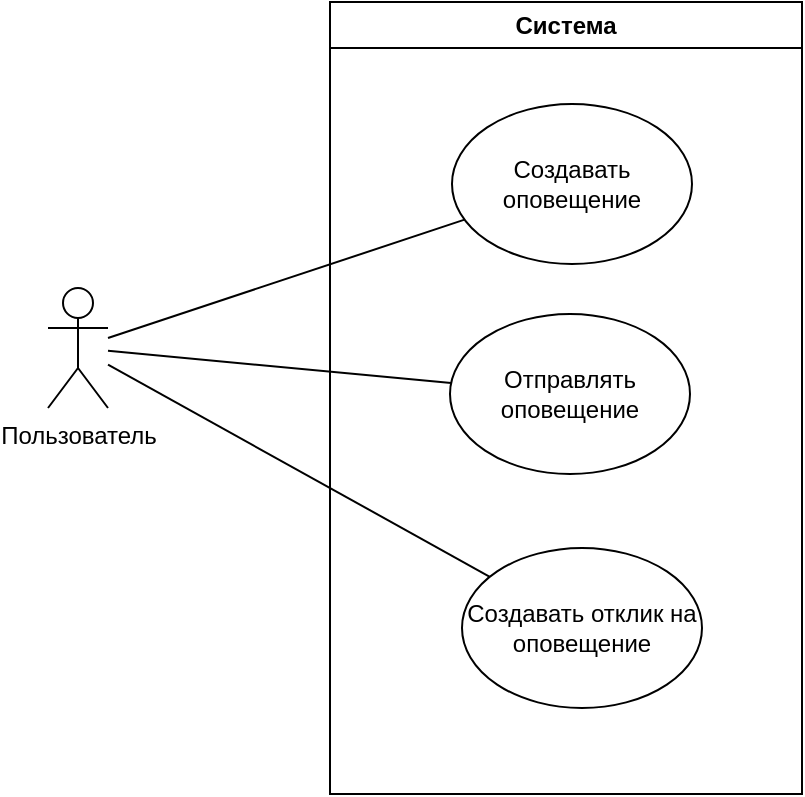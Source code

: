 <mxfile version="24.4.0" type="github" pages="5">
  <diagram name="use-case" id="9ZmzEBOo0Ev5dIL-j1Jn">
    <mxGraphModel dx="954" dy="622" grid="0" gridSize="10" guides="0" tooltips="1" connect="1" arrows="1" fold="1" page="0" pageScale="1" pageWidth="850" pageHeight="1100" math="0" shadow="0">
      <root>
        <mxCell id="0" />
        <mxCell id="1" parent="0" />
        <mxCell id="AkTV5vrw47WEEAWnuP5z-3" style="rounded=0;orthogonalLoop=1;jettySize=auto;html=1;endArrow=none;endFill=0;" edge="1" parent="1" source="AkTV5vrw47WEEAWnuP5z-1" target="AkTV5vrw47WEEAWnuP5z-2">
          <mxGeometry relative="1" as="geometry" />
        </mxCell>
        <mxCell id="AkTV5vrw47WEEAWnuP5z-1" value="Пользователь" style="shape=umlActor;verticalLabelPosition=bottom;verticalAlign=top;html=1;outlineConnect=0;" vertex="1" parent="1">
          <mxGeometry x="177" y="304" width="30" height="60" as="geometry" />
        </mxCell>
        <mxCell id="AkTV5vrw47WEEAWnuP5z-6" value="Система" style="swimlane;whiteSpace=wrap;html=1;" vertex="1" parent="1">
          <mxGeometry x="318" y="161" width="236" height="396" as="geometry" />
        </mxCell>
        <mxCell id="AkTV5vrw47WEEAWnuP5z-2" value="Создавать оповещение" style="ellipse;whiteSpace=wrap;html=1;" vertex="1" parent="AkTV5vrw47WEEAWnuP5z-6">
          <mxGeometry x="61" y="51" width="120" height="80" as="geometry" />
        </mxCell>
        <mxCell id="AkTV5vrw47WEEAWnuP5z-7" value="Отправлять оповещение" style="ellipse;whiteSpace=wrap;html=1;" vertex="1" parent="AkTV5vrw47WEEAWnuP5z-6">
          <mxGeometry x="60" y="156" width="120" height="80" as="geometry" />
        </mxCell>
        <mxCell id="AkTV5vrw47WEEAWnuP5z-9" value="Создавать отклик на оповещение" style="ellipse;whiteSpace=wrap;html=1;" vertex="1" parent="AkTV5vrw47WEEAWnuP5z-6">
          <mxGeometry x="66" y="273" width="120" height="80" as="geometry" />
        </mxCell>
        <mxCell id="AkTV5vrw47WEEAWnuP5z-8" style="rounded=0;orthogonalLoop=1;jettySize=auto;html=1;endArrow=none;endFill=0;" edge="1" parent="1" source="AkTV5vrw47WEEAWnuP5z-1" target="AkTV5vrw47WEEAWnuP5z-7">
          <mxGeometry relative="1" as="geometry">
            <mxPoint x="199" y="336" as="sourcePoint" />
            <mxPoint x="392" y="295" as="targetPoint" />
          </mxGeometry>
        </mxCell>
        <mxCell id="AkTV5vrw47WEEAWnuP5z-10" style="rounded=0;orthogonalLoop=1;jettySize=auto;html=1;endArrow=none;endFill=0;" edge="1" parent="1" source="AkTV5vrw47WEEAWnuP5z-1" target="AkTV5vrw47WEEAWnuP5z-9">
          <mxGeometry relative="1" as="geometry">
            <mxPoint x="199" y="341" as="sourcePoint" />
            <mxPoint x="389" y="361" as="targetPoint" />
          </mxGeometry>
        </mxCell>
      </root>
    </mxGraphModel>
  </diagram>
  <diagram id="aySjls563fmaMXPaoZcX" name="архитектура">
    <mxGraphModel dx="1735" dy="1131" grid="0" gridSize="10" guides="1" tooltips="1" connect="1" arrows="1" fold="1" page="0" pageScale="1" pageWidth="850" pageHeight="1100" math="0" shadow="0">
      <root>
        <mxCell id="0" />
        <mxCell id="1" parent="0" />
      </root>
    </mxGraphModel>
  </diagram>
  <diagram id="V-h2FJ15a08Cjj_WMpyG" name="классы">
    <mxGraphModel grid="0" page="0" gridSize="10" guides="1" tooltips="1" connect="1" arrows="1" fold="1" pageScale="1" pageWidth="850" pageHeight="1100" math="0" shadow="0">
      <root>
        <mxCell id="0" />
        <mxCell id="1" parent="0" />
        <mxCell id="fWxZtXOV-FJAZKYI6XPQ-1" value="Лотерея" style="swimlane;fontStyle=1;align=center;verticalAlign=top;childLayout=stackLayout;horizontal=1;startSize=26;horizontalStack=0;resizeParent=1;resizeParentMax=0;resizeLast=0;collapsible=1;marginBottom=0;" vertex="1" parent="1">
          <mxGeometry x="960" y="300" width="182" height="208" as="geometry" />
        </mxCell>
        <mxCell id="fWxZtXOV-FJAZKYI6XPQ-2" value="ticket_price" style="text;strokeColor=none;fillColor=none;align=left;verticalAlign=top;spacingLeft=4;spacingRight=4;overflow=hidden;rotatable=0;points=[[0,0.5],[1,0.5]];portConstraint=eastwest;rounded=1;" vertex="1" parent="fWxZtXOV-FJAZKYI6XPQ-1">
          <mxGeometry y="26" width="182" height="26" as="geometry" />
        </mxCell>
        <mxCell id="fWxZtXOV-FJAZKYI6XPQ-3" value="creator" style="text;strokeColor=none;fillColor=none;align=left;verticalAlign=top;spacingLeft=4;spacingRight=4;overflow=hidden;rotatable=0;points=[[0,0.5],[1,0.5]];portConstraint=eastwest;rounded=1;" vertex="1" parent="fWxZtXOV-FJAZKYI6XPQ-1">
          <mxGeometry y="52" width="182" height="26" as="geometry" />
        </mxCell>
        <mxCell id="fWxZtXOV-FJAZKYI6XPQ-4" value="nft_id" style="text;strokeColor=none;fillColor=none;align=left;verticalAlign=top;spacingLeft=4;spacingRight=4;overflow=hidden;rotatable=0;points=[[0,0.5],[1,0.5]];portConstraint=eastwest;rounded=1;" vertex="1" parent="fWxZtXOV-FJAZKYI6XPQ-1">
          <mxGeometry y="78" width="182" height="26" as="geometry" />
        </mxCell>
        <mxCell id="fWxZtXOV-FJAZKYI6XPQ-5" value="start_time" style="text;strokeColor=none;fillColor=none;align=left;verticalAlign=top;spacingLeft=4;spacingRight=4;overflow=hidden;rotatable=0;points=[[0,0.5],[1,0.5]];portConstraint=eastwest;rounded=1;" vertex="1" parent="fWxZtXOV-FJAZKYI6XPQ-1">
          <mxGeometry y="104" width="182" height="26" as="geometry" />
        </mxCell>
        <mxCell id="fWxZtXOV-FJAZKYI6XPQ-6" value="end_time" style="text;strokeColor=none;fillColor=none;align=left;verticalAlign=top;spacingLeft=4;spacingRight=4;overflow=hidden;rotatable=0;points=[[0,0.5],[1,0.5]];portConstraint=eastwest;rounded=1;" vertex="1" parent="fWxZtXOV-FJAZKYI6XPQ-1">
          <mxGeometry y="130" width="182" height="26" as="geometry" />
        </mxCell>
        <mxCell id="fWxZtXOV-FJAZKYI6XPQ-7" value="min_Participants" style="text;strokeColor=none;fillColor=none;align=left;verticalAlign=top;spacingLeft=4;spacingRight=4;overflow=hidden;rotatable=0;points=[[0,0.5],[1,0.5]];portConstraint=eastwest;rounded=1;" vertex="1" parent="fWxZtXOV-FJAZKYI6XPQ-1">
          <mxGeometry y="156" width="182" height="26" as="geometry" />
        </mxCell>
        <mxCell id="fWxZtXOV-FJAZKYI6XPQ-8" value="min_Participants" style="text;strokeColor=none;fillColor=none;align=left;verticalAlign=top;spacingLeft=4;spacingRight=4;overflow=hidden;rotatable=0;points=[[0,0.5],[1,0.5]];portConstraint=eastwest;rounded=1;" vertex="1" parent="fWxZtXOV-FJAZKYI6XPQ-1">
          <mxGeometry y="182" width="182" height="26" as="geometry" />
        </mxCell>
        <mxCell id="fWxZtXOV-FJAZKYI6XPQ-9" value="Билет" style="swimlane;fontStyle=1;align=center;verticalAlign=top;childLayout=stackLayout;horizontal=1;startSize=26;horizontalStack=0;resizeParent=1;resizeParentMax=0;resizeLast=0;collapsible=1;marginBottom=0;" vertex="1" parent="1">
          <mxGeometry x="710" y="344" width="182" height="130" as="geometry" />
        </mxCell>
        <mxCell id="fWxZtXOV-FJAZKYI6XPQ-10" value="id" style="text;strokeColor=none;fillColor=none;align=left;verticalAlign=top;spacingLeft=4;spacingRight=4;overflow=hidden;rotatable=0;points=[[0,0.5],[1,0.5]];portConstraint=eastwest;rounded=1;" vertex="1" parent="fWxZtXOV-FJAZKYI6XPQ-9">
          <mxGeometry y="26" width="182" height="26" as="geometry" />
        </mxCell>
        <mxCell id="fWxZtXOV-FJAZKYI6XPQ-11" value="lottery_id" style="text;strokeColor=none;fillColor=none;align=left;verticalAlign=top;spacingLeft=4;spacingRight=4;overflow=hidden;rotatable=0;points=[[0,0.5],[1,0.5]];portConstraint=eastwest;rounded=1;" vertex="1" parent="fWxZtXOV-FJAZKYI6XPQ-9">
          <mxGeometry y="52" width="182" height="26" as="geometry" />
        </mxCell>
        <mxCell id="fWxZtXOV-FJAZKYI6XPQ-12" value="user_id" style="text;strokeColor=none;fillColor=none;align=left;verticalAlign=top;spacingLeft=4;spacingRight=4;overflow=hidden;rotatable=0;points=[[0,0.5],[1,0.5]];portConstraint=eastwest;rounded=1;" vertex="1" parent="fWxZtXOV-FJAZKYI6XPQ-9">
          <mxGeometry y="78" width="182" height="26" as="geometry" />
        </mxCell>
        <mxCell id="fWxZtXOV-FJAZKYI6XPQ-13" value="is_winner" style="text;strokeColor=none;fillColor=none;align=left;verticalAlign=top;spacingLeft=4;spacingRight=4;overflow=hidden;rotatable=0;points=[[0,0.5],[1,0.5]];portConstraint=eastwest;rounded=1;" vertex="1" parent="fWxZtXOV-FJAZKYI6XPQ-9">
          <mxGeometry y="104" width="182" height="26" as="geometry" />
        </mxCell>
        <mxCell id="fWxZtXOV-FJAZKYI6XPQ-14" style="edgeStyle=orthogonalEdgeStyle;rounded=0;orthogonalLoop=1;jettySize=auto;html=1;endArrow=diamondThin;endFill=0;endSize=24;" edge="1" parent="1" source="fWxZtXOV-FJAZKYI6XPQ-9" target="fWxZtXOV-FJAZKYI6XPQ-1">
          <mxGeometry relative="1" as="geometry">
            <mxPoint x="1580" y="548" as="sourcePoint" />
            <mxPoint x="1351" y="482" as="targetPoint" />
            <Array as="points">
              <mxPoint x="930" y="409" />
              <mxPoint x="930" y="409" />
            </Array>
          </mxGeometry>
        </mxCell>
        <mxCell id="fWxZtXOV-FJAZKYI6XPQ-15" value="Лотерея c комиссией" style="swimlane;fontStyle=1;align=center;verticalAlign=top;childLayout=stackLayout;horizontal=1;startSize=26;horizontalStack=0;resizeParent=1;resizeParentMax=0;resizeLast=0;collapsible=1;marginBottom=0;" vertex="1" parent="1">
          <mxGeometry x="960" y="554" width="182" height="104" as="geometry" />
        </mxCell>
        <mxCell id="fWxZtXOV-FJAZKYI6XPQ-16" value="min_participants" style="text;strokeColor=none;fillColor=none;align=left;verticalAlign=top;spacingLeft=4;spacingRight=4;overflow=hidden;rotatable=0;points=[[0,0.5],[1,0.5]];portConstraint=eastwest;rounded=1;" vertex="1" parent="fWxZtXOV-FJAZKYI6XPQ-15">
          <mxGeometry y="26" width="182" height="26" as="geometry" />
        </mxCell>
        <mxCell id="fWxZtXOV-FJAZKYI6XPQ-17" value="commission" style="text;strokeColor=none;fillColor=none;align=left;verticalAlign=top;spacingLeft=4;spacingRight=4;overflow=hidden;rotatable=0;points=[[0,0.5],[1,0.5]];portConstraint=eastwest;rounded=1;" vertex="1" parent="fWxZtXOV-FJAZKYI6XPQ-15">
          <mxGeometry y="52" width="182" height="26" as="geometry" />
        </mxCell>
        <mxCell id="fWxZtXOV-FJAZKYI6XPQ-18" value="participants_to_finalize" style="text;strokeColor=none;fillColor=none;align=left;verticalAlign=top;spacingLeft=4;spacingRight=4;overflow=hidden;rotatable=0;points=[[0,0.5],[1,0.5]];portConstraint=eastwest;rounded=1;" vertex="1" parent="fWxZtXOV-FJAZKYI6XPQ-15">
          <mxGeometry y="78" width="182" height="26" as="geometry" />
        </mxCell>
        <mxCell id="fWxZtXOV-FJAZKYI6XPQ-19" value="" style="endArrow=block;endSize=16;endFill=0;html=1;rounded=0;edgeStyle=elbowEdgeStyle;elbow=vertical;" edge="1" parent="1" source="fWxZtXOV-FJAZKYI6XPQ-15" target="fWxZtXOV-FJAZKYI6XPQ-1">
          <mxGeometry width="160" relative="1" as="geometry">
            <mxPoint x="910" y="1021" as="sourcePoint" />
            <mxPoint x="910" y="654" as="targetPoint" />
            <Array as="points">
              <mxPoint x="1010" y="504" />
              <mxPoint x="910" y="912" />
              <mxPoint x="829" y="1032" />
              <mxPoint x="709" y="972" />
              <mxPoint x="689" y="852" />
              <mxPoint x="749" y="782" />
              <mxPoint x="749" y="842" />
              <mxPoint x="910" y="782" />
            </Array>
          </mxGeometry>
        </mxCell>
      </root>
    </mxGraphModel>
  </diagram>
  <diagram id="hKcFxJSNl7yni2iEgUsX" name="Page-4">
    <mxGraphModel dx="954" dy="622" grid="0" gridSize="10" guides="1" tooltips="1" connect="1" arrows="1" fold="1" page="0" pageScale="1" pageWidth="850" pageHeight="1100" math="0" shadow="0">
      <root>
        <mxCell id="0" />
        <mxCell id="1" parent="0" />
        <mxCell id="29r3LpnyJnd-QGAh1gsx-3" style="rounded=0;orthogonalLoop=1;jettySize=auto;html=1;exitX=0.662;exitY=0.024;exitDx=0;exitDy=0;exitPerimeter=0;edgeStyle=elbowEdgeStyle;elbow=vertical;" edge="1" parent="1" source="29r3LpnyJnd-QGAh1gsx-6" target="29r3LpnyJnd-QGAh1gsx-9">
          <mxGeometry relative="1" as="geometry">
            <mxPoint x="260" y="439" as="sourcePoint" />
            <Array as="points">
              <mxPoint x="333" y="350" />
              <mxPoint x="320" y="389" />
              <mxPoint x="320" y="379" />
              <mxPoint x="360" y="349" />
              <mxPoint x="360" y="117" />
            </Array>
          </mxGeometry>
        </mxCell>
        <mxCell id="29r3LpnyJnd-QGAh1gsx-4" value="Ответ &lt;br&gt;на запрос" style="edgeLabel;html=1;align=center;verticalAlign=middle;resizable=0;points=[];" vertex="1" connectable="0" parent="29r3LpnyJnd-QGAh1gsx-3">
          <mxGeometry x="0.5" y="1" relative="1" as="geometry">
            <mxPoint y="136" as="offset" />
          </mxGeometry>
        </mxCell>
        <mxCell id="29r3LpnyJnd-QGAh1gsx-5" value="Ответ &lt;br&gt;на зпрос" style="edgeLabel;html=1;align=center;verticalAlign=middle;resizable=0;points=[];" vertex="1" connectable="0" parent="29r3LpnyJnd-QGAh1gsx-3">
          <mxGeometry x="-0.343" y="1" relative="1" as="geometry">
            <mxPoint x="8" y="-15" as="offset" />
          </mxGeometry>
        </mxCell>
        <mxCell id="29r3LpnyJnd-QGAh1gsx-6" value="Система" style="ellipse;whiteSpace=wrap;html=1;aspect=fixed;" vertex="1" parent="1">
          <mxGeometry x="220" y="399" width="170" height="170" as="geometry" />
        </mxCell>
        <mxCell id="29r3LpnyJnd-QGAh1gsx-7" style="rounded=0;orthogonalLoop=1;jettySize=auto;html=1;entryX=0.399;entryY=0.006;entryDx=0;entryDy=0;entryPerimeter=0;edgeStyle=elbowEdgeStyle;elbow=vertical;" edge="1" parent="1" target="29r3LpnyJnd-QGAh1gsx-6">
          <mxGeometry relative="1" as="geometry">
            <Array as="points">
              <mxPoint x="290" y="319" />
              <mxPoint x="288" y="339" />
              <mxPoint x="280" y="349" />
            </Array>
            <mxPoint x="300" y="319" as="sourcePoint" />
          </mxGeometry>
        </mxCell>
        <mxCell id="29r3LpnyJnd-QGAh1gsx-8" value="Запрос &lt;br&gt;данных" style="edgeLabel;html=1;align=center;verticalAlign=middle;resizable=0;points=[];" vertex="1" connectable="0" parent="29r3LpnyJnd-QGAh1gsx-7">
          <mxGeometry x="-0.491" relative="1" as="geometry">
            <mxPoint x="-8" y="29" as="offset" />
          </mxGeometry>
        </mxCell>
        <mxCell id="29r3LpnyJnd-QGAh1gsx-9" value="Firebase" style="rounded=0;whiteSpace=wrap;html=1;" vertex="1" parent="1">
          <mxGeometry x="250" y="270" width="120" height="59" as="geometry" />
        </mxCell>
        <mxCell id="29r3LpnyJnd-QGAh1gsx-11" value="Telegram" style="rounded=0;whiteSpace=wrap;html=1;" vertex="1" parent="1">
          <mxGeometry x="440" y="268" width="120" height="59" as="geometry" />
        </mxCell>
      </root>
    </mxGraphModel>
  </diagram>
  <diagram id="I_WX7pbx_tGUqOoJbGXk" name="Page-5">
    <mxGraphModel grid="0" page="0" gridSize="10" guides="1" tooltips="1" connect="1" arrows="1" fold="1" pageScale="1" pageWidth="850" pageHeight="1100" math="0" shadow="0">
      <root>
        <mxCell id="0" />
        <mxCell id="1" parent="0" />
        <mxCell id="ac_-6lYZ6cmTp8MVBUT9-4" value="Telegram" style="html=1;outlineConnect=0;whiteSpace=wrap;fillColor=#99ffff;shape=mxgraph.archimate3.application;appType=comp;archiType=square;verticalAlign=top;" vertex="1" parent="1">
          <mxGeometry x="394" y="553" width="230" height="89" as="geometry" />
        </mxCell>
        <mxCell id="vPtevyplKYsOXso5QOMD-6" style="edgeStyle=orthogonalEdgeStyle;rounded=0;orthogonalLoop=1;jettySize=auto;html=1;" edge="1" parent="1" source="vPtevyplKYsOXso5QOMD-5" target="ac_-6lYZ6cmTp8MVBUT9-4">
          <mxGeometry relative="1" as="geometry" />
        </mxCell>
        <mxCell id="vPtevyplKYsOXso5QOMD-5" value="Пользователь" style="html=1;outlineConnect=0;whiteSpace=wrap;fillColor=#ffff99;shape=mxgraph.archimate3.application;appType=actor;archiType=square;" vertex="1" parent="1">
          <mxGeometry x="434" y="405" width="150" height="75" as="geometry" />
        </mxCell>
        <mxCell id="vPtevyplKYsOXso5QOMD-7" value="" style="group" vertex="1" connectable="0" parent="1">
          <mxGeometry x="-34" y="402" width="304" height="427" as="geometry" />
        </mxCell>
        <mxCell id="ac_-6lYZ6cmTp8MVBUT9-15" value="Linux Ubuntu" style="html=1;outlineConnect=0;whiteSpace=wrap;fillColor=#AFFFAF;shape=mxgraph.archimate3.application;appType=node;archiType=square;verticalAlign=top;" vertex="1" parent="vPtevyplKYsOXso5QOMD-7">
          <mxGeometry width="304" height="427" as="geometry" />
        </mxCell>
        <mxCell id="ac_-6lYZ6cmTp8MVBUT9-1" value="Docker" style="html=1;outlineConnect=0;whiteSpace=wrap;fillColor=#AFFFAF;shape=mxgraph.archimate3.application;appType=node;archiType=square;verticalAlign=top;" vertex="1" parent="vPtevyplKYsOXso5QOMD-7">
          <mxGeometry x="14" y="28" width="270" height="382" as="geometry" />
        </mxCell>
        <mxCell id="ac_-6lYZ6cmTp8MVBUT9-5" value="Node.js app" style="html=1;outlineConnect=0;whiteSpace=wrap;fillColor=#99ffff;shape=mxgraph.archimate3.application;appType=comp;archiType=square;verticalAlign=top;" vertex="1" parent="vPtevyplKYsOXso5QOMD-7">
          <mxGeometry x="34" y="58" width="230" height="330" as="geometry" />
        </mxCell>
        <mxCell id="ac_-6lYZ6cmTp8MVBUT9-6" value="node-telegram-api" style="html=1;outlineConnect=0;whiteSpace=wrap;fillColor=#99ffff;shape=mxgraph.archimate3.application;appType=serv;archiType=rounded" vertex="1" parent="vPtevyplKYsOXso5QOMD-7">
          <mxGeometry x="44" y="147" width="200" height="35" as="geometry" />
        </mxCell>
        <mxCell id="ac_-6lYZ6cmTp8MVBUT9-9" value="Firebase SDK" style="html=1;outlineConnect=0;whiteSpace=wrap;fillColor=#99ffff;shape=mxgraph.archimate3.application;appType=serv;archiType=rounded" vertex="1" parent="vPtevyplKYsOXso5QOMD-7">
          <mxGeometry x="44" y="97" width="200" height="35" as="geometry" />
        </mxCell>
        <mxCell id="ac_-6lYZ6cmTp8MVBUT9-14" value="query keyboard" style="html=1;outlineConnect=0;whiteSpace=wrap;fillColor=#99ffff;shape=mxgraph.archimate3.application;appType=serv;archiType=rounded" vertex="1" parent="vPtevyplKYsOXso5QOMD-7">
          <mxGeometry x="44" y="198" width="200" height="35" as="geometry" />
        </mxCell>
        <mxCell id="vPtevyplKYsOXso5QOMD-3" value="message management" style="html=1;outlineConnect=0;whiteSpace=wrap;fillColor=#99ffff;shape=mxgraph.archimate3.application;appType=serv;archiType=rounded" vertex="1" parent="vPtevyplKYsOXso5QOMD-7">
          <mxGeometry x="44" y="248" width="200" height="35" as="geometry" />
        </mxCell>
        <mxCell id="vPtevyplKYsOXso5QOMD-4" value="query manegement" style="html=1;outlineConnect=0;whiteSpace=wrap;fillColor=#99ffff;shape=mxgraph.archimate3.application;appType=serv;archiType=rounded" vertex="1" parent="vPtevyplKYsOXso5QOMD-7">
          <mxGeometry x="46" y="293" width="200" height="35" as="geometry" />
        </mxCell>
        <mxCell id="XlnBw-hsbad3MsKs9VVJ-8" value="api controller" style="html=1;outlineConnect=0;whiteSpace=wrap;fillColor=#99ffff;shape=mxgraph.archimate3.application;appType=serv;archiType=rounded" vertex="1" parent="vPtevyplKYsOXso5QOMD-7">
          <mxGeometry x="46" y="341" width="200" height="35" as="geometry" />
        </mxCell>
        <mxCell id="vPtevyplKYsOXso5QOMD-1" value="Firebase" style="html=1;outlineConnect=0;whiteSpace=wrap;fillColor=#99ffff;shape=mxgraph.archimate3.application;appType=comp;archiType=square;verticalAlign=top;" vertex="1" parent="1">
          <mxGeometry x="389" y="671" width="245" height="158" as="geometry" />
        </mxCell>
        <mxCell id="vPtevyplKYsOXso5QOMD-10" value="Telegram API" style="html=1;outlineConnect=0;whiteSpace=wrap;fillColor=#99ffff;shape=mxgraph.archimate3.application;appType=interface;archiType=square;" vertex="1" parent="1">
          <mxGeometry x="411" y="593" width="196" height="32" as="geometry" />
        </mxCell>
        <mxCell id="vPtevyplKYsOXso5QOMD-12" value="real time database" style="html=1;outlineConnect=0;whiteSpace=wrap;fillColor=#99ffff;shape=mxgraph.archimate3.application;appType=comp;archiType=square;verticalAlign=top;" vertex="1" parent="1">
          <mxGeometry x="397" y="702.5" width="227" height="112.5" as="geometry" />
        </mxCell>
        <mxCell id="vPtevyplKYsOXso5QOMD-9" value="Chat Ids" style="html=1;outlineConnect=0;whiteSpace=wrap;fillColor=#99ffff;shape=mxgraph.archimate3.application;appType=passive;archiType=square;" vertex="1" parent="1">
          <mxGeometry x="405.5" y="735.75" width="212" height="28.5" as="geometry" />
        </mxCell>
        <mxCell id="ac_-6lYZ6cmTp8MVBUT9-13" style="edgeStyle=elbowEdgeStyle;rounded=0;orthogonalLoop=1;jettySize=auto;html=1;startArrow=none;startFill=0;elbow=vertical;" edge="1" parent="1" source="ac_-6lYZ6cmTp8MVBUT9-5" target="ac_-6lYZ6cmTp8MVBUT9-4">
          <mxGeometry relative="1" as="geometry">
            <mxPoint x="210" y="607.5" as="sourcePoint" />
            <Array as="points">
              <mxPoint x="289" y="596" />
            </Array>
          </mxGeometry>
        </mxCell>
        <mxCell id="XlnBw-hsbad3MsKs9VVJ-1" value="1" style="edgeLabel;html=1;align=center;verticalAlign=middle;resizable=0;points=[];" vertex="1" connectable="0" parent="ac_-6lYZ6cmTp8MVBUT9-13">
          <mxGeometry x="0.145" y="1" relative="1" as="geometry">
            <mxPoint as="offset" />
          </mxGeometry>
        </mxCell>
        <mxCell id="vPtevyplKYsOXso5QOMD-2" style="edgeStyle=elbowEdgeStyle;rounded=0;orthogonalLoop=1;jettySize=auto;html=1;elbow=vertical;startArrow=classic;startFill=1;" edge="1" parent="1">
          <mxGeometry relative="1" as="geometry">
            <mxPoint x="230" y="741" as="sourcePoint" />
            <mxPoint x="389" y="741" as="targetPoint" />
            <Array as="points">
              <mxPoint x="309" y="741" />
            </Array>
          </mxGeometry>
        </mxCell>
        <mxCell id="XlnBw-hsbad3MsKs9VVJ-2" value="4" style="edgeLabel;html=1;align=center;verticalAlign=middle;resizable=0;points=[];" vertex="1" connectable="0" parent="vPtevyplKYsOXso5QOMD-2">
          <mxGeometry x="-0.248" y="-2" relative="1" as="geometry">
            <mxPoint x="14" y="-3" as="offset" />
          </mxGeometry>
        </mxCell>
        <mxCell id="XlnBw-hsbad3MsKs9VVJ-3" style="edgeStyle=elbowEdgeStyle;rounded=0;orthogonalLoop=1;jettySize=auto;html=1;elbow=vertical;startArrow=none;startFill=0;" edge="1" parent="1" source="ac_-6lYZ6cmTp8MVBUT9-5" target="vPtevyplKYsOXso5QOMD-1">
          <mxGeometry relative="1" as="geometry">
            <mxPoint x="238" y="711" as="sourcePoint" />
            <mxPoint x="397" y="711" as="targetPoint" />
            <Array as="points">
              <mxPoint x="317" y="711" />
            </Array>
          </mxGeometry>
        </mxCell>
        <mxCell id="XlnBw-hsbad3MsKs9VVJ-4" value="2" style="edgeLabel;html=1;align=center;verticalAlign=middle;resizable=0;points=[];" vertex="1" connectable="0" parent="XlnBw-hsbad3MsKs9VVJ-3">
          <mxGeometry x="-0.248" y="-2" relative="1" as="geometry">
            <mxPoint x="14" y="-3" as="offset" />
          </mxGeometry>
        </mxCell>
        <mxCell id="XlnBw-hsbad3MsKs9VVJ-5" style="edgeStyle=elbowEdgeStyle;rounded=0;orthogonalLoop=1;jettySize=auto;html=1;startArrow=classic;startFill=1;elbow=vertical;" edge="1" parent="1" source="ac_-6lYZ6cmTp8MVBUT9-5" target="ac_-6lYZ6cmTp8MVBUT9-4">
          <mxGeometry relative="1" as="geometry">
            <mxPoint x="241.5" y="626" as="sourcePoint" />
            <mxPoint x="405.5" y="654" as="targetPoint" />
            <Array as="points">
              <mxPoint x="300.5" y="626" />
            </Array>
          </mxGeometry>
        </mxCell>
        <mxCell id="XlnBw-hsbad3MsKs9VVJ-6" value="3" style="edgeLabel;html=1;align=center;verticalAlign=middle;resizable=0;points=[];" vertex="1" connectable="0" parent="XlnBw-hsbad3MsKs9VVJ-5">
          <mxGeometry x="0.145" y="1" relative="1" as="geometry">
            <mxPoint as="offset" />
          </mxGeometry>
        </mxCell>
        <mxCell id="XlnBw-hsbad3MsKs9VVJ-7" value="Notifications" style="html=1;outlineConnect=0;whiteSpace=wrap;fillColor=#99ffff;shape=mxgraph.archimate3.application;appType=passive;archiType=square;" vertex="1" parent="1">
          <mxGeometry x="405.5" y="773" width="212" height="30" as="geometry" />
        </mxCell>
      </root>
    </mxGraphModel>
  </diagram>
</mxfile>
